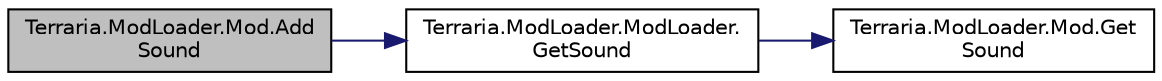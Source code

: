 digraph "Terraria.ModLoader.Mod.AddSound"
{
  edge [fontname="Helvetica",fontsize="10",labelfontname="Helvetica",labelfontsize="10"];
  node [fontname="Helvetica",fontsize="10",shape=record];
  rankdir="LR";
  Node74 [label="Terraria.ModLoader.Mod.Add\lSound",height=0.2,width=0.4,color="black", fillcolor="grey75", style="filled", fontcolor="black"];
  Node74 -> Node75 [color="midnightblue",fontsize="10",style="solid",fontname="Helvetica"];
  Node75 [label="Terraria.ModLoader.ModLoader.\lGetSound",height=0.2,width=0.4,color="black", fillcolor="white", style="filled",URL="$class_terraria_1_1_mod_loader_1_1_mod_loader.html#a4588521ddbb8aa3a82e1d19f57399c20"];
  Node75 -> Node76 [color="midnightblue",fontsize="10",style="solid",fontname="Helvetica"];
  Node76 [label="Terraria.ModLoader.Mod.Get\lSound",height=0.2,width=0.4,color="black", fillcolor="white", style="filled",URL="$class_terraria_1_1_mod_loader_1_1_mod.html#a3d385fffbf96e8f4e5f8b677be2652b1"];
}

